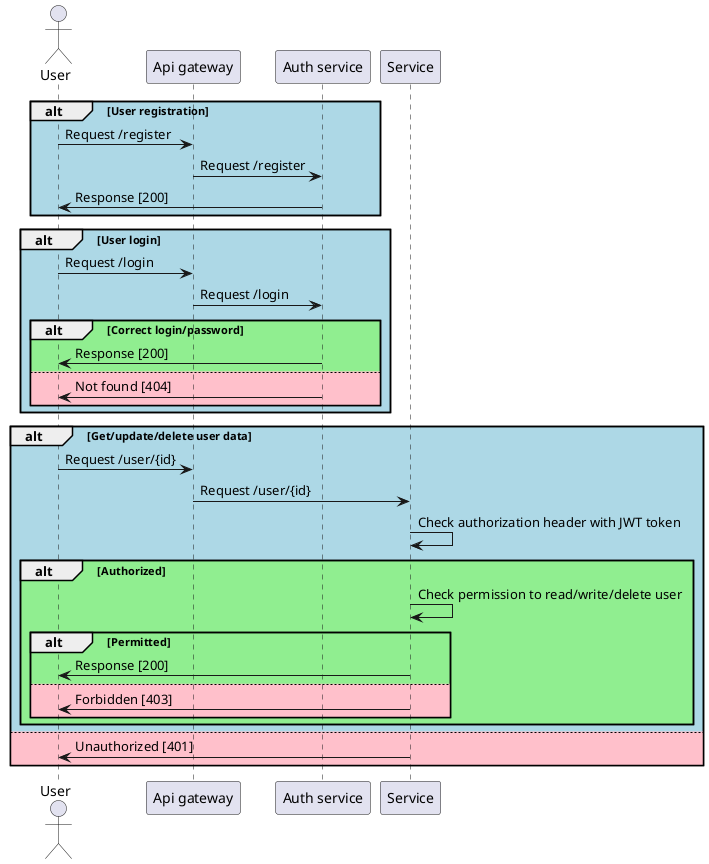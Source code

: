 @startuml
actor User
participant "Api gateway"
participant "Auth service"
participant "Service"

alt #LightBlue User registration

User -> "Api gateway" : Request /register

"Api gateway" -> "Auth service" : Request /register
"Auth service" -> User : Response [200]

end

alt #LightBlue User login

User -> "Api gateway" : Request /login

"Api gateway" -> "Auth service" : Request /login

alt #LightGreen Correct login/password

"Auth service" -> User : Response [200]

else #Pink

"Auth service" -> User : Not found [404]

end

end

alt #LightBlue Get/update/delete user data

User -> "Api gateway" : Request /user/{id}

"Api gateway" -> "Service" : Request /user/{id}

"Service" -> "Service" : Check authorization header with JWT token

alt #LightGreen Authorized

"Service" -> "Service" : Check permission to read/write/delete user

alt #LightGreen Permitted

"Service" -> "User" : Response [200]

else #Pink

"Service" -> "User" : Forbidden [403]

end

end

else #Pink

"Service" -> "User" : Unauthorized [401]

end

@enduml
